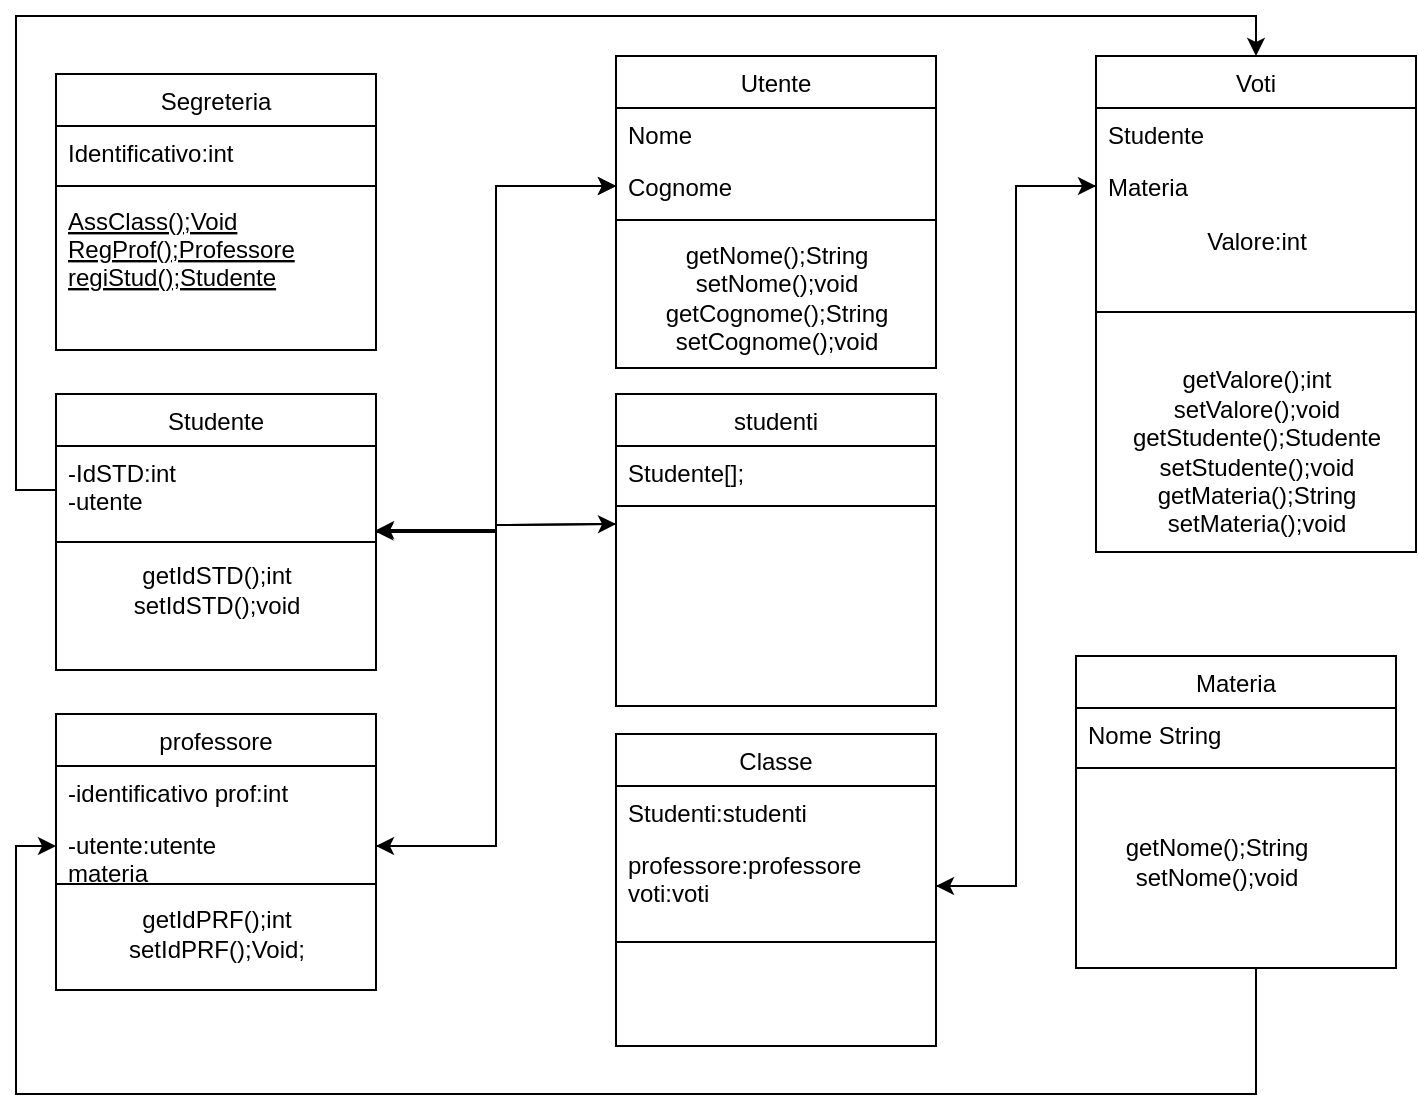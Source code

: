 <mxfile version="21.2.4" type="device">
  <diagram id="C5RBs43oDa-KdzZeNtuy" name="Page-1">
    <mxGraphModel dx="993" dy="565" grid="1" gridSize="10" guides="1" tooltips="1" connect="1" arrows="1" fold="1" page="1" pageScale="1" pageWidth="827" pageHeight="1169" math="0" shadow="0">
      <root>
        <mxCell id="WIyWlLk6GJQsqaUBKTNV-0" />
        <mxCell id="WIyWlLk6GJQsqaUBKTNV-1" parent="WIyWlLk6GJQsqaUBKTNV-0" />
        <mxCell id="8tMGh5aD3WR_WIp2VDGl-32" style="edgeStyle=orthogonalEdgeStyle;rounded=0;orthogonalLoop=1;jettySize=auto;html=1;exitX=1;exitY=0.5;exitDx=0;exitDy=0;entryX=0;entryY=0.5;entryDx=0;entryDy=0;" edge="1" parent="WIyWlLk6GJQsqaUBKTNV-1" source="8tMGh5aD3WR_WIp2VDGl-0" target="8tMGh5aD3WR_WIp2VDGl-14">
          <mxGeometry relative="1" as="geometry" />
        </mxCell>
        <mxCell id="8tMGh5aD3WR_WIp2VDGl-56" style="edgeStyle=orthogonalEdgeStyle;rounded=0;orthogonalLoop=1;jettySize=auto;html=1;exitX=1;exitY=0.5;exitDx=0;exitDy=0;entryX=0;entryY=0.5;entryDx=0;entryDy=0;" edge="1" parent="WIyWlLk6GJQsqaUBKTNV-1" source="8tMGh5aD3WR_WIp2VDGl-0">
          <mxGeometry relative="1" as="geometry">
            <mxPoint x="350" y="295" as="targetPoint" />
          </mxGeometry>
        </mxCell>
        <mxCell id="8tMGh5aD3WR_WIp2VDGl-0" value="Studente" style="swimlane;fontStyle=0;align=center;verticalAlign=top;childLayout=stackLayout;horizontal=1;startSize=26;horizontalStack=0;resizeParent=1;resizeLast=0;collapsible=1;marginBottom=0;rounded=0;shadow=0;strokeWidth=1;" vertex="1" parent="WIyWlLk6GJQsqaUBKTNV-1">
          <mxGeometry x="70" y="230" width="160" height="138" as="geometry">
            <mxRectangle x="130" y="380" width="160" height="26" as="alternateBounds" />
          </mxGeometry>
        </mxCell>
        <mxCell id="8tMGh5aD3WR_WIp2VDGl-1" value="-IdSTD:int&#xa;-utente&#xa;" style="text;align=left;verticalAlign=top;spacingLeft=4;spacingRight=4;overflow=hidden;rotatable=0;points=[[0,0.5],[1,0.5]];portConstraint=eastwest;" vertex="1" parent="8tMGh5aD3WR_WIp2VDGl-0">
          <mxGeometry y="26" width="160" height="44" as="geometry" />
        </mxCell>
        <mxCell id="8tMGh5aD3WR_WIp2VDGl-3" value="" style="line;html=1;strokeWidth=1;align=left;verticalAlign=middle;spacingTop=-1;spacingLeft=3;spacingRight=3;rotatable=0;labelPosition=right;points=[];portConstraint=eastwest;" vertex="1" parent="8tMGh5aD3WR_WIp2VDGl-0">
          <mxGeometry y="70" width="160" height="8" as="geometry" />
        </mxCell>
        <mxCell id="8tMGh5aD3WR_WIp2VDGl-30" value="&lt;div&gt;getIdSTD();int&lt;/div&gt;&lt;div&gt;setIdSTD();void&lt;br&gt;&lt;/div&gt;" style="text;html=1;align=center;verticalAlign=middle;resizable=0;points=[];autosize=1;strokeColor=none;fillColor=none;" vertex="1" parent="8tMGh5aD3WR_WIp2VDGl-0">
          <mxGeometry y="78" width="160" height="40" as="geometry" />
        </mxCell>
        <mxCell id="8tMGh5aD3WR_WIp2VDGl-12" value="Utente" style="swimlane;fontStyle=0;align=center;verticalAlign=top;childLayout=stackLayout;horizontal=1;startSize=26;horizontalStack=0;resizeParent=1;resizeLast=0;collapsible=1;marginBottom=0;rounded=0;shadow=0;strokeWidth=1;" vertex="1" parent="WIyWlLk6GJQsqaUBKTNV-1">
          <mxGeometry x="350" y="61" width="160" height="156" as="geometry">
            <mxRectangle x="130" y="380" width="160" height="26" as="alternateBounds" />
          </mxGeometry>
        </mxCell>
        <mxCell id="8tMGh5aD3WR_WIp2VDGl-13" value="Nome" style="text;align=left;verticalAlign=top;spacingLeft=4;spacingRight=4;overflow=hidden;rotatable=0;points=[[0,0.5],[1,0.5]];portConstraint=eastwest;" vertex="1" parent="8tMGh5aD3WR_WIp2VDGl-12">
          <mxGeometry y="26" width="160" height="26" as="geometry" />
        </mxCell>
        <mxCell id="8tMGh5aD3WR_WIp2VDGl-14" value="Cognome" style="text;align=left;verticalAlign=top;spacingLeft=4;spacingRight=4;overflow=hidden;rotatable=0;points=[[0,0.5],[1,0.5]];portConstraint=eastwest;rounded=0;shadow=0;html=0;" vertex="1" parent="8tMGh5aD3WR_WIp2VDGl-12">
          <mxGeometry y="52" width="160" height="26" as="geometry" />
        </mxCell>
        <mxCell id="8tMGh5aD3WR_WIp2VDGl-15" value="" style="line;html=1;strokeWidth=1;align=left;verticalAlign=middle;spacingTop=-1;spacingLeft=3;spacingRight=3;rotatable=0;labelPosition=right;points=[];portConstraint=eastwest;" vertex="1" parent="8tMGh5aD3WR_WIp2VDGl-12">
          <mxGeometry y="78" width="160" height="8" as="geometry" />
        </mxCell>
        <mxCell id="8tMGh5aD3WR_WIp2VDGl-36" value="&lt;div&gt;getNome();String&lt;/div&gt;&lt;div&gt;setNome();void&lt;/div&gt;&lt;div&gt;getCognome();String&lt;/div&gt;&lt;div&gt;setCognome();void&lt;/div&gt;" style="text;html=1;align=center;verticalAlign=middle;resizable=0;points=[];autosize=1;strokeColor=none;fillColor=none;" vertex="1" parent="8tMGh5aD3WR_WIp2VDGl-12">
          <mxGeometry y="86" width="160" height="70" as="geometry" />
        </mxCell>
        <mxCell id="8tMGh5aD3WR_WIp2VDGl-18" value="professore" style="swimlane;fontStyle=0;align=center;verticalAlign=top;childLayout=stackLayout;horizontal=1;startSize=26;horizontalStack=0;resizeParent=1;resizeLast=0;collapsible=1;marginBottom=0;rounded=0;shadow=0;strokeWidth=1;" vertex="1" parent="WIyWlLk6GJQsqaUBKTNV-1">
          <mxGeometry x="70" y="390" width="160" height="138" as="geometry">
            <mxRectangle x="130" y="380" width="160" height="26" as="alternateBounds" />
          </mxGeometry>
        </mxCell>
        <mxCell id="8tMGh5aD3WR_WIp2VDGl-19" value="-identificativo prof:int" style="text;align=left;verticalAlign=top;spacingLeft=4;spacingRight=4;overflow=hidden;rotatable=0;points=[[0,0.5],[1,0.5]];portConstraint=eastwest;" vertex="1" parent="8tMGh5aD3WR_WIp2VDGl-18">
          <mxGeometry y="26" width="160" height="26" as="geometry" />
        </mxCell>
        <mxCell id="8tMGh5aD3WR_WIp2VDGl-20" value="-utente:utente&#xa;materia&#xa;" style="text;align=left;verticalAlign=top;spacingLeft=4;spacingRight=4;overflow=hidden;rotatable=0;points=[[0,0.5],[1,0.5]];portConstraint=eastwest;rounded=0;shadow=0;html=0;" vertex="1" parent="8tMGh5aD3WR_WIp2VDGl-18">
          <mxGeometry y="52" width="160" height="28" as="geometry" />
        </mxCell>
        <mxCell id="8tMGh5aD3WR_WIp2VDGl-21" value="" style="line;html=1;strokeWidth=1;align=left;verticalAlign=middle;spacingTop=-1;spacingLeft=3;spacingRight=3;rotatable=0;labelPosition=right;points=[];portConstraint=eastwest;" vertex="1" parent="8tMGh5aD3WR_WIp2VDGl-18">
          <mxGeometry y="80" width="160" height="10" as="geometry" />
        </mxCell>
        <mxCell id="8tMGh5aD3WR_WIp2VDGl-31" value="getIdPRF();int&lt;br&gt;setIdPRF();Void;" style="text;html=1;align=center;verticalAlign=middle;resizable=0;points=[];autosize=1;strokeColor=none;fillColor=none;" vertex="1" parent="8tMGh5aD3WR_WIp2VDGl-18">
          <mxGeometry y="90" width="160" height="40" as="geometry" />
        </mxCell>
        <mxCell id="8tMGh5aD3WR_WIp2VDGl-24" value="Segreteria" style="swimlane;fontStyle=0;align=center;verticalAlign=top;childLayout=stackLayout;horizontal=1;startSize=26;horizontalStack=0;resizeParent=1;resizeLast=0;collapsible=1;marginBottom=0;rounded=0;shadow=0;strokeWidth=1;" vertex="1" parent="WIyWlLk6GJQsqaUBKTNV-1">
          <mxGeometry x="70" y="70" width="160" height="138" as="geometry">
            <mxRectangle x="130" y="380" width="160" height="26" as="alternateBounds" />
          </mxGeometry>
        </mxCell>
        <mxCell id="8tMGh5aD3WR_WIp2VDGl-25" value="Identificativo:int" style="text;align=left;verticalAlign=top;spacingLeft=4;spacingRight=4;overflow=hidden;rotatable=0;points=[[0,0.5],[1,0.5]];portConstraint=eastwest;" vertex="1" parent="8tMGh5aD3WR_WIp2VDGl-24">
          <mxGeometry y="26" width="160" height="26" as="geometry" />
        </mxCell>
        <mxCell id="8tMGh5aD3WR_WIp2VDGl-27" value="" style="line;html=1;strokeWidth=1;align=left;verticalAlign=middle;spacingTop=-1;spacingLeft=3;spacingRight=3;rotatable=0;labelPosition=right;points=[];portConstraint=eastwest;" vertex="1" parent="8tMGh5aD3WR_WIp2VDGl-24">
          <mxGeometry y="52" width="160" height="8" as="geometry" />
        </mxCell>
        <mxCell id="8tMGh5aD3WR_WIp2VDGl-28" value="AssClass();Void&#xa;RegProf();Professore&#xa;regiStud();Studente&#xa;" style="text;align=left;verticalAlign=top;spacingLeft=4;spacingRight=4;overflow=hidden;rotatable=0;points=[[0,0.5],[1,0.5]];portConstraint=eastwest;fontStyle=4" vertex="1" parent="8tMGh5aD3WR_WIp2VDGl-24">
          <mxGeometry y="60" width="160" height="70" as="geometry" />
        </mxCell>
        <mxCell id="8tMGh5aD3WR_WIp2VDGl-33" style="edgeStyle=orthogonalEdgeStyle;rounded=0;orthogonalLoop=1;jettySize=auto;html=1;exitX=0;exitY=0.5;exitDx=0;exitDy=0;entryX=0.998;entryY=0.973;entryDx=0;entryDy=0;entryPerimeter=0;" edge="1" parent="WIyWlLk6GJQsqaUBKTNV-1" source="8tMGh5aD3WR_WIp2VDGl-14" target="8tMGh5aD3WR_WIp2VDGl-1">
          <mxGeometry relative="1" as="geometry" />
        </mxCell>
        <mxCell id="8tMGh5aD3WR_WIp2VDGl-34" style="edgeStyle=orthogonalEdgeStyle;rounded=0;orthogonalLoop=1;jettySize=auto;html=1;exitX=1;exitY=0.5;exitDx=0;exitDy=0;" edge="1" parent="WIyWlLk6GJQsqaUBKTNV-1" source="8tMGh5aD3WR_WIp2VDGl-20" target="8tMGh5aD3WR_WIp2VDGl-14">
          <mxGeometry relative="1" as="geometry" />
        </mxCell>
        <mxCell id="8tMGh5aD3WR_WIp2VDGl-35" style="edgeStyle=orthogonalEdgeStyle;rounded=0;orthogonalLoop=1;jettySize=auto;html=1;exitX=0;exitY=0.5;exitDx=0;exitDy=0;entryX=1;entryY=0.5;entryDx=0;entryDy=0;" edge="1" parent="WIyWlLk6GJQsqaUBKTNV-1" source="8tMGh5aD3WR_WIp2VDGl-14" target="8tMGh5aD3WR_WIp2VDGl-20">
          <mxGeometry relative="1" as="geometry" />
        </mxCell>
        <mxCell id="8tMGh5aD3WR_WIp2VDGl-44" value="Classe" style="swimlane;fontStyle=0;align=center;verticalAlign=top;childLayout=stackLayout;horizontal=1;startSize=26;horizontalStack=0;resizeParent=1;resizeLast=0;collapsible=1;marginBottom=0;rounded=0;shadow=0;strokeWidth=1;" vertex="1" parent="WIyWlLk6GJQsqaUBKTNV-1">
          <mxGeometry x="350" y="400" width="160" height="156" as="geometry">
            <mxRectangle x="130" y="380" width="160" height="26" as="alternateBounds" />
          </mxGeometry>
        </mxCell>
        <mxCell id="8tMGh5aD3WR_WIp2VDGl-45" value="Studenti:studenti" style="text;align=left;verticalAlign=top;spacingLeft=4;spacingRight=4;overflow=hidden;rotatable=0;points=[[0,0.5],[1,0.5]];portConstraint=eastwest;" vertex="1" parent="8tMGh5aD3WR_WIp2VDGl-44">
          <mxGeometry y="26" width="160" height="26" as="geometry" />
        </mxCell>
        <mxCell id="8tMGh5aD3WR_WIp2VDGl-46" value="professore:professore&#xa;voti:voti&#xa;" style="text;align=left;verticalAlign=top;spacingLeft=4;spacingRight=4;overflow=hidden;rotatable=0;points=[[0,0.5],[1,0.5]];portConstraint=eastwest;rounded=0;shadow=0;html=0;" vertex="1" parent="8tMGh5aD3WR_WIp2VDGl-44">
          <mxGeometry y="52" width="160" height="48" as="geometry" />
        </mxCell>
        <mxCell id="8tMGh5aD3WR_WIp2VDGl-47" value="" style="line;html=1;strokeWidth=1;align=left;verticalAlign=middle;spacingTop=-1;spacingLeft=3;spacingRight=3;rotatable=0;labelPosition=right;points=[];portConstraint=eastwest;" vertex="1" parent="8tMGh5aD3WR_WIp2VDGl-44">
          <mxGeometry y="100" width="160" height="8" as="geometry" />
        </mxCell>
        <mxCell id="8tMGh5aD3WR_WIp2VDGl-49" value="studenti" style="swimlane;fontStyle=0;align=center;verticalAlign=top;childLayout=stackLayout;horizontal=1;startSize=26;horizontalStack=0;resizeParent=1;resizeLast=0;collapsible=1;marginBottom=0;rounded=0;shadow=0;strokeWidth=1;" vertex="1" parent="WIyWlLk6GJQsqaUBKTNV-1">
          <mxGeometry x="350" y="230" width="160" height="156" as="geometry">
            <mxRectangle x="130" y="380" width="160" height="26" as="alternateBounds" />
          </mxGeometry>
        </mxCell>
        <mxCell id="8tMGh5aD3WR_WIp2VDGl-50" value="Studente[];" style="text;align=left;verticalAlign=top;spacingLeft=4;spacingRight=4;overflow=hidden;rotatable=0;points=[[0,0.5],[1,0.5]];portConstraint=eastwest;" vertex="1" parent="8tMGh5aD3WR_WIp2VDGl-49">
          <mxGeometry y="26" width="160" height="26" as="geometry" />
        </mxCell>
        <mxCell id="8tMGh5aD3WR_WIp2VDGl-52" value="" style="line;html=1;strokeWidth=1;align=left;verticalAlign=middle;spacingTop=-1;spacingLeft=3;spacingRight=3;rotatable=0;labelPosition=right;points=[];portConstraint=eastwest;" vertex="1" parent="8tMGh5aD3WR_WIp2VDGl-49">
          <mxGeometry y="52" width="160" height="8" as="geometry" />
        </mxCell>
        <mxCell id="8tMGh5aD3WR_WIp2VDGl-54" style="edgeStyle=orthogonalEdgeStyle;rounded=0;orthogonalLoop=1;jettySize=auto;html=1;exitX=0;exitY=0.5;exitDx=0;exitDy=0;entryX=1;entryY=0.955;entryDx=0;entryDy=0;entryPerimeter=0;" edge="1" parent="WIyWlLk6GJQsqaUBKTNV-1" target="8tMGh5aD3WR_WIp2VDGl-1">
          <mxGeometry relative="1" as="geometry">
            <mxPoint x="350" y="295" as="sourcePoint" />
          </mxGeometry>
        </mxCell>
        <mxCell id="8tMGh5aD3WR_WIp2VDGl-57" value="Voti" style="swimlane;fontStyle=0;align=center;verticalAlign=top;childLayout=stackLayout;horizontal=1;startSize=26;horizontalStack=0;resizeParent=1;resizeLast=0;collapsible=1;marginBottom=0;rounded=0;shadow=0;strokeWidth=1;" vertex="1" parent="WIyWlLk6GJQsqaUBKTNV-1">
          <mxGeometry x="590" y="61" width="160" height="248" as="geometry">
            <mxRectangle x="130" y="380" width="160" height="26" as="alternateBounds" />
          </mxGeometry>
        </mxCell>
        <mxCell id="8tMGh5aD3WR_WIp2VDGl-58" value="Studente" style="text;align=left;verticalAlign=top;spacingLeft=4;spacingRight=4;overflow=hidden;rotatable=0;points=[[0,0.5],[1,0.5]];portConstraint=eastwest;" vertex="1" parent="8tMGh5aD3WR_WIp2VDGl-57">
          <mxGeometry y="26" width="160" height="26" as="geometry" />
        </mxCell>
        <mxCell id="8tMGh5aD3WR_WIp2VDGl-59" value="Materia" style="text;align=left;verticalAlign=top;spacingLeft=4;spacingRight=4;overflow=hidden;rotatable=0;points=[[0,0.5],[1,0.5]];portConstraint=eastwest;rounded=0;shadow=0;html=0;" vertex="1" parent="8tMGh5aD3WR_WIp2VDGl-57">
          <mxGeometry y="52" width="160" height="26" as="geometry" />
        </mxCell>
        <mxCell id="8tMGh5aD3WR_WIp2VDGl-73" value="Valore:int" style="text;html=1;align=center;verticalAlign=middle;resizable=0;points=[];autosize=1;strokeColor=none;fillColor=none;" vertex="1" parent="8tMGh5aD3WR_WIp2VDGl-57">
          <mxGeometry y="78" width="160" height="30" as="geometry" />
        </mxCell>
        <mxCell id="8tMGh5aD3WR_WIp2VDGl-60" value="" style="line;html=1;strokeWidth=1;align=left;verticalAlign=middle;spacingTop=-1;spacingLeft=3;spacingRight=3;rotatable=0;labelPosition=right;points=[];portConstraint=eastwest;" vertex="1" parent="8tMGh5aD3WR_WIp2VDGl-57">
          <mxGeometry y="108" width="160" height="40" as="geometry" />
        </mxCell>
        <mxCell id="8tMGh5aD3WR_WIp2VDGl-74" value="&lt;div&gt;getValore();int&lt;/div&gt;&lt;div&gt;setValore();void&lt;div&gt;getStudente();Studente&lt;/div&gt;&lt;div&gt;setStudente();void&lt;div&gt;getMateria();String&lt;/div&gt;&lt;div&gt;setMateria();void&lt;/div&gt;&lt;/div&gt;&lt;/div&gt;" style="text;html=1;align=center;verticalAlign=middle;resizable=0;points=[];autosize=1;strokeColor=none;fillColor=none;" vertex="1" parent="8tMGh5aD3WR_WIp2VDGl-57">
          <mxGeometry y="148" width="160" height="100" as="geometry" />
        </mxCell>
        <mxCell id="8tMGh5aD3WR_WIp2VDGl-62" style="edgeStyle=orthogonalEdgeStyle;rounded=0;orthogonalLoop=1;jettySize=auto;html=1;exitX=0;exitY=0.5;exitDx=0;exitDy=0;entryX=1;entryY=0.5;entryDx=0;entryDy=0;" edge="1" parent="WIyWlLk6GJQsqaUBKTNV-1" source="8tMGh5aD3WR_WIp2VDGl-59" target="8tMGh5aD3WR_WIp2VDGl-46">
          <mxGeometry relative="1" as="geometry" />
        </mxCell>
        <mxCell id="8tMGh5aD3WR_WIp2VDGl-63" style="edgeStyle=orthogonalEdgeStyle;rounded=0;orthogonalLoop=1;jettySize=auto;html=1;exitX=1;exitY=0.5;exitDx=0;exitDy=0;entryX=0;entryY=0.5;entryDx=0;entryDy=0;" edge="1" parent="WIyWlLk6GJQsqaUBKTNV-1" source="8tMGh5aD3WR_WIp2VDGl-46" target="8tMGh5aD3WR_WIp2VDGl-59">
          <mxGeometry relative="1" as="geometry" />
        </mxCell>
        <mxCell id="8tMGh5aD3WR_WIp2VDGl-65" style="edgeStyle=orthogonalEdgeStyle;rounded=0;orthogonalLoop=1;jettySize=auto;html=1;exitX=0;exitY=0.5;exitDx=0;exitDy=0;entryX=0.5;entryY=0;entryDx=0;entryDy=0;" edge="1" parent="WIyWlLk6GJQsqaUBKTNV-1" source="8tMGh5aD3WR_WIp2VDGl-1" target="8tMGh5aD3WR_WIp2VDGl-57">
          <mxGeometry relative="1" as="geometry" />
        </mxCell>
        <mxCell id="8tMGh5aD3WR_WIp2VDGl-71" style="edgeStyle=orthogonalEdgeStyle;rounded=0;orthogonalLoop=1;jettySize=auto;html=1;exitX=0.5;exitY=1;exitDx=0;exitDy=0;entryX=0;entryY=0.5;entryDx=0;entryDy=0;" edge="1" parent="WIyWlLk6GJQsqaUBKTNV-1" source="8tMGh5aD3WR_WIp2VDGl-67" target="8tMGh5aD3WR_WIp2VDGl-20">
          <mxGeometry relative="1" as="geometry">
            <Array as="points">
              <mxPoint x="670" y="580" />
              <mxPoint x="50" y="580" />
              <mxPoint x="50" y="456" />
            </Array>
          </mxGeometry>
        </mxCell>
        <mxCell id="8tMGh5aD3WR_WIp2VDGl-67" value="Materia" style="swimlane;fontStyle=0;align=center;verticalAlign=top;childLayout=stackLayout;horizontal=1;startSize=26;horizontalStack=0;resizeParent=1;resizeLast=0;collapsible=1;marginBottom=0;rounded=0;shadow=0;strokeWidth=1;" vertex="1" parent="WIyWlLk6GJQsqaUBKTNV-1">
          <mxGeometry x="580" y="361" width="160" height="156" as="geometry">
            <mxRectangle x="130" y="380" width="160" height="26" as="alternateBounds" />
          </mxGeometry>
        </mxCell>
        <mxCell id="8tMGh5aD3WR_WIp2VDGl-68" value="Nome String" style="text;align=left;verticalAlign=top;spacingLeft=4;spacingRight=4;overflow=hidden;rotatable=0;points=[[0,0.5],[1,0.5]];portConstraint=eastwest;" vertex="1" parent="8tMGh5aD3WR_WIp2VDGl-67">
          <mxGeometry y="26" width="160" height="26" as="geometry" />
        </mxCell>
        <mxCell id="8tMGh5aD3WR_WIp2VDGl-70" value="" style="line;html=1;strokeWidth=1;align=left;verticalAlign=middle;spacingTop=-1;spacingLeft=3;spacingRight=3;rotatable=0;labelPosition=right;points=[];portConstraint=eastwest;" vertex="1" parent="8tMGh5aD3WR_WIp2VDGl-67">
          <mxGeometry y="52" width="160" height="8" as="geometry" />
        </mxCell>
        <mxCell id="8tMGh5aD3WR_WIp2VDGl-72" value="&lt;div&gt;getNome();String&lt;/div&gt;&lt;div&gt;setNome();void&lt;/div&gt;" style="text;html=1;align=center;verticalAlign=middle;resizable=0;points=[];autosize=1;strokeColor=none;fillColor=none;" vertex="1" parent="WIyWlLk6GJQsqaUBKTNV-1">
          <mxGeometry x="590" y="444" width="120" height="40" as="geometry" />
        </mxCell>
      </root>
    </mxGraphModel>
  </diagram>
</mxfile>
